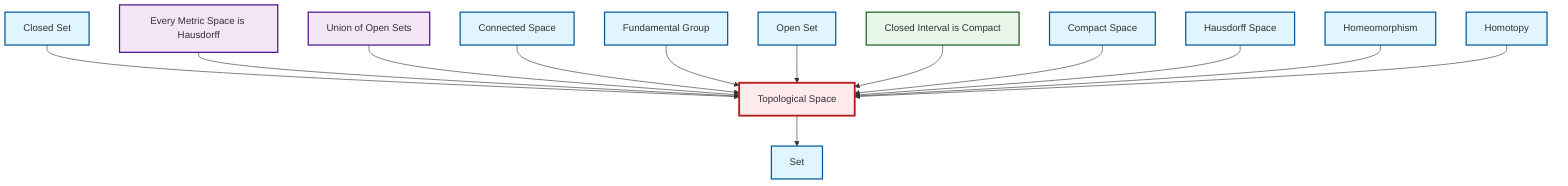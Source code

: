graph TD
    classDef definition fill:#e1f5fe,stroke:#01579b,stroke-width:2px
    classDef theorem fill:#f3e5f5,stroke:#4a148c,stroke-width:2px
    classDef axiom fill:#fff3e0,stroke:#e65100,stroke-width:2px
    classDef example fill:#e8f5e9,stroke:#1b5e20,stroke-width:2px
    classDef current fill:#ffebee,stroke:#b71c1c,stroke-width:3px
    def-open-set["Open Set"]:::definition
    def-topological-space["Topological Space"]:::definition
    def-hausdorff["Hausdorff Space"]:::definition
    def-compact["Compact Space"]:::definition
    thm-union-open-sets["Union of Open Sets"]:::theorem
    def-homeomorphism["Homeomorphism"]:::definition
    def-fundamental-group["Fundamental Group"]:::definition
    thm-metric-hausdorff["Every Metric Space is Hausdorff"]:::theorem
    ex-closed-interval-compact["Closed Interval is Compact"]:::example
    def-set["Set"]:::definition
    def-connected["Connected Space"]:::definition
    def-homotopy["Homotopy"]:::definition
    def-closed-set["Closed Set"]:::definition
    def-closed-set --> def-topological-space
    thm-metric-hausdorff --> def-topological-space
    thm-union-open-sets --> def-topological-space
    def-connected --> def-topological-space
    def-topological-space --> def-set
    def-fundamental-group --> def-topological-space
    def-open-set --> def-topological-space
    ex-closed-interval-compact --> def-topological-space
    def-compact --> def-topological-space
    def-hausdorff --> def-topological-space
    def-homeomorphism --> def-topological-space
    def-homotopy --> def-topological-space
    class def-topological-space current